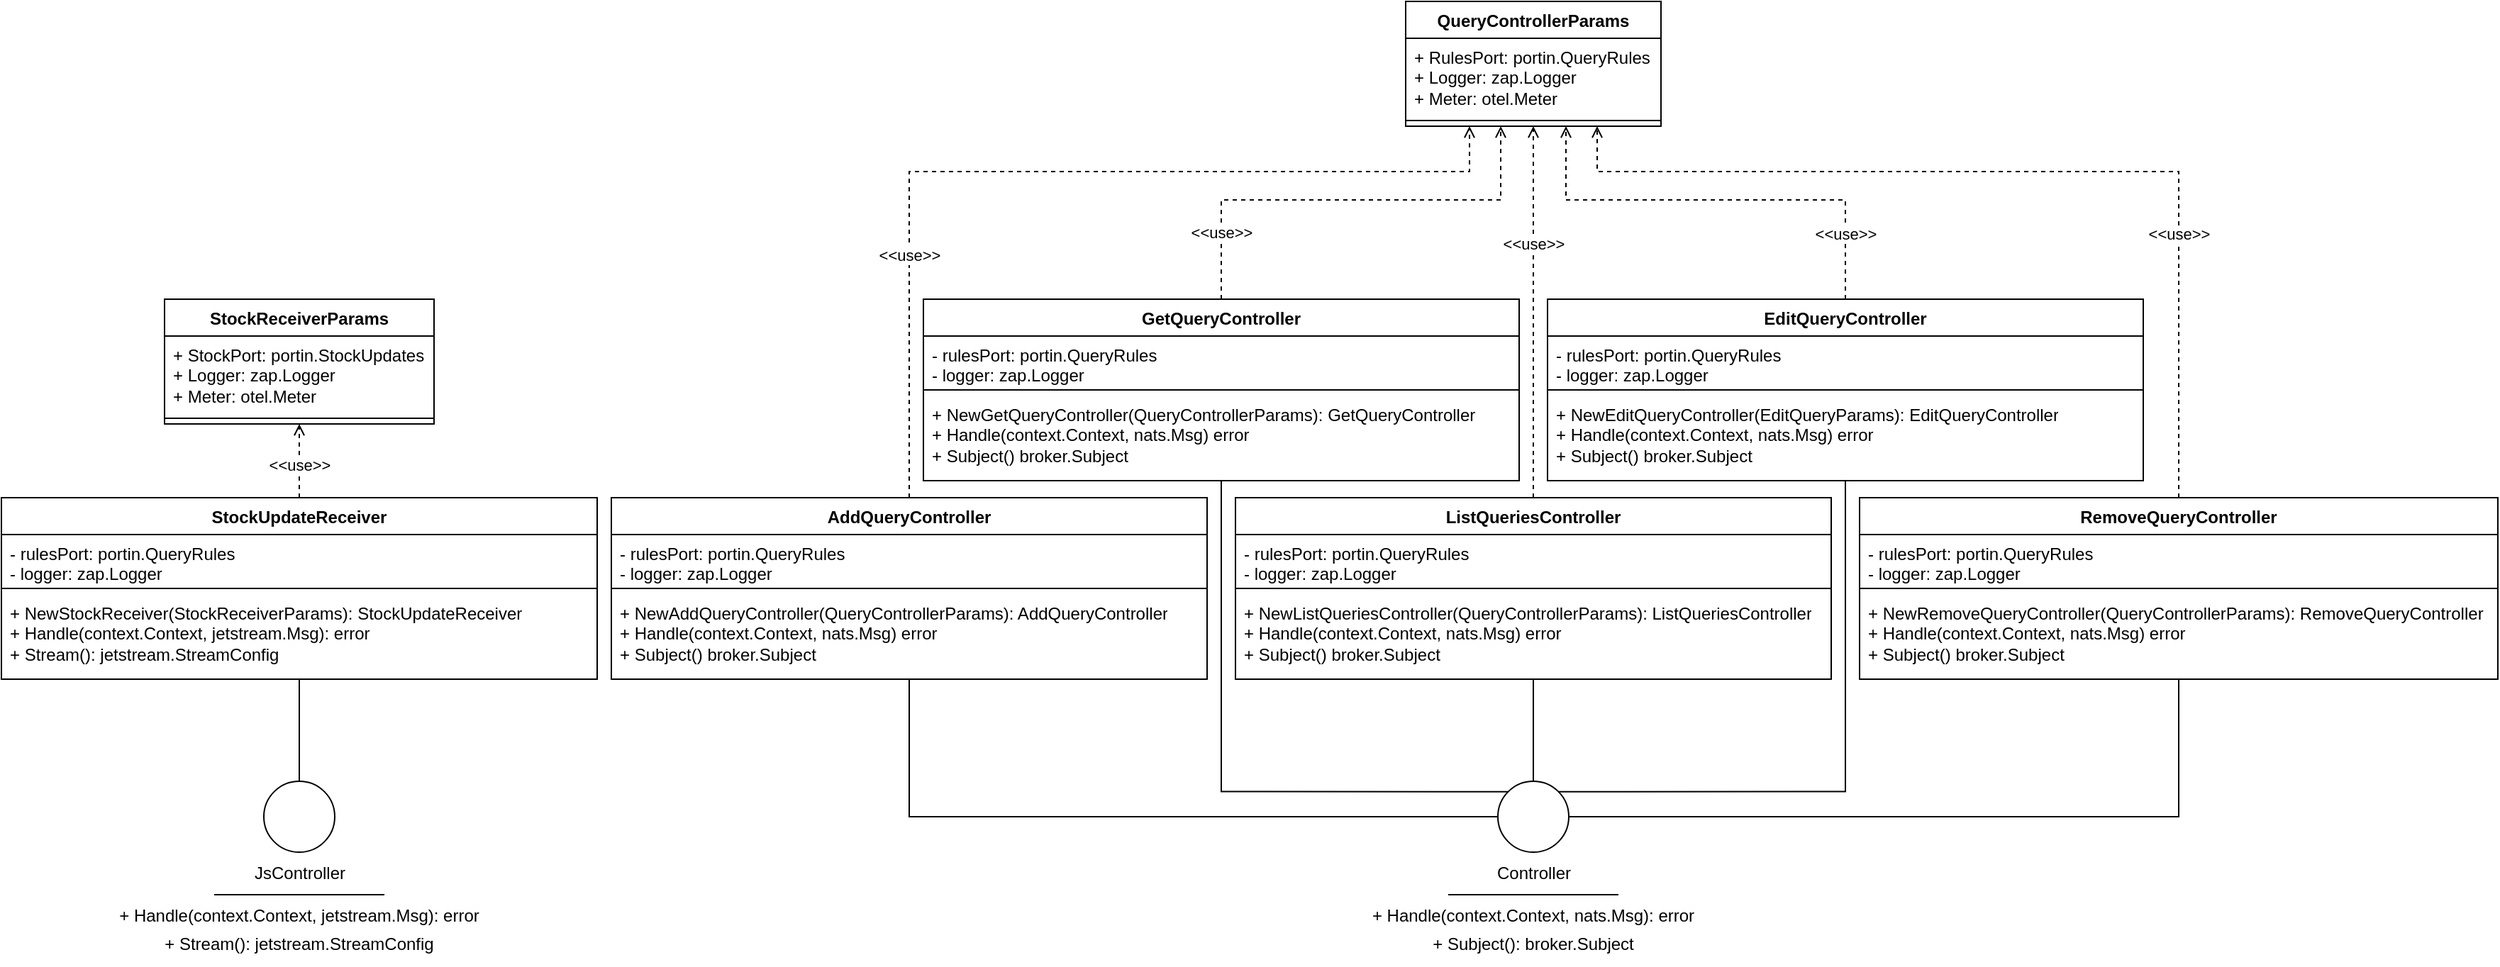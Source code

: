 <mxfile version="26.2.5" pages="4">
  <diagram id="C5RBs43oDa-KdzZeNtuy" name="adapterin">
    <mxGraphModel dx="1188" dy="773" grid="1" gridSize="10" guides="1" tooltips="1" connect="1" arrows="1" fold="1" page="1" pageScale="1" pageWidth="10000" pageHeight="10000" math="0" shadow="0">
      <root>
        <mxCell id="WIyWlLk6GJQsqaUBKTNV-0" />
        <mxCell id="WIyWlLk6GJQsqaUBKTNV-1" parent="WIyWlLk6GJQsqaUBKTNV-0" />
        <mxCell id="mU3TN64YGiKV_kufH0vp-14" value="" style="ellipse;whiteSpace=wrap;html=1;aspect=fixed;" parent="WIyWlLk6GJQsqaUBKTNV-1" vertex="1">
          <mxGeometry x="1055" y="550" width="50" height="50" as="geometry" />
        </mxCell>
        <mxCell id="mU3TN64YGiKV_kufH0vp-15" value="Controller" style="text;html=1;align=center;verticalAlign=middle;whiteSpace=wrap;rounded=0;" parent="WIyWlLk6GJQsqaUBKTNV-1" vertex="1">
          <mxGeometry x="1027.5" y="600" width="105" height="30" as="geometry" />
        </mxCell>
        <mxCell id="mU3TN64YGiKV_kufH0vp-16" value="" style="endArrow=none;html=1;rounded=0;" parent="WIyWlLk6GJQsqaUBKTNV-1" edge="1">
          <mxGeometry width="50" height="50" relative="1" as="geometry">
            <mxPoint x="1020" y="630" as="sourcePoint" />
            <mxPoint x="1140" y="630" as="targetPoint" />
          </mxGeometry>
        </mxCell>
        <mxCell id="mU3TN64YGiKV_kufH0vp-17" value="&lt;div&gt;+ Handle(context.Context, nats.Msg): error&lt;/div&gt;" style="text;html=1;align=center;verticalAlign=middle;whiteSpace=wrap;rounded=0;" parent="WIyWlLk6GJQsqaUBKTNV-1" vertex="1">
          <mxGeometry x="940" y="630" width="280" height="30" as="geometry" />
        </mxCell>
        <mxCell id="mU3TN64YGiKV_kufH0vp-18" value="&lt;div&gt;+ Subject(): broker.Subject&lt;/div&gt;" style="text;html=1;align=center;verticalAlign=middle;whiteSpace=wrap;rounded=0;" parent="WIyWlLk6GJQsqaUBKTNV-1" vertex="1">
          <mxGeometry x="940" y="650" width="280" height="30" as="geometry" />
        </mxCell>
        <mxCell id="mU3TN64YGiKV_kufH0vp-78" style="edgeStyle=orthogonalEdgeStyle;shape=connector;rounded=0;orthogonalLoop=1;jettySize=auto;html=1;exitX=0.5;exitY=0;exitDx=0;exitDy=0;dashed=1;strokeColor=default;align=center;verticalAlign=middle;fontFamily=Helvetica;fontSize=11;fontColor=default;labelBackgroundColor=default;endArrow=open;endFill=0;" parent="WIyWlLk6GJQsqaUBKTNV-1" source="mU3TN64YGiKV_kufH0vp-19" target="mU3TN64YGiKV_kufH0vp-23" edge="1">
          <mxGeometry relative="1" as="geometry">
            <Array as="points">
              <mxPoint x="1300" y="140" />
              <mxPoint x="1103" y="140" />
            </Array>
          </mxGeometry>
        </mxCell>
        <mxCell id="mU3TN64YGiKV_kufH0vp-79" value="&amp;lt;&amp;lt;use&amp;gt;&amp;gt;" style="edgeLabel;html=1;align=center;verticalAlign=middle;resizable=0;points=[];fontFamily=Helvetica;fontSize=11;fontColor=default;labelBackgroundColor=default;" parent="mU3TN64YGiKV_kufH0vp-78" connectable="0" vertex="1">
          <mxGeometry x="-0.918" y="-2" relative="1" as="geometry">
            <mxPoint x="-2" y="-33" as="offset" />
          </mxGeometry>
        </mxCell>
        <mxCell id="mU3TN64YGiKV_kufH0vp-85" style="edgeStyle=orthogonalEdgeStyle;shape=connector;rounded=0;orthogonalLoop=1;jettySize=auto;html=1;entryX=1;entryY=0;entryDx=0;entryDy=0;strokeColor=default;align=center;verticalAlign=middle;fontFamily=Helvetica;fontSize=11;fontColor=default;labelBackgroundColor=default;endArrow=none;endFill=0;endSize=8;startFill=0;" parent="WIyWlLk6GJQsqaUBKTNV-1" source="mU3TN64YGiKV_kufH0vp-19" target="mU3TN64YGiKV_kufH0vp-14" edge="1">
          <mxGeometry relative="1" as="geometry">
            <Array as="points">
              <mxPoint x="1300" y="557" />
            </Array>
          </mxGeometry>
        </mxCell>
        <mxCell id="mU3TN64YGiKV_kufH0vp-19" value="EditQueryController" style="swimlane;fontStyle=1;align=center;verticalAlign=top;childLayout=stackLayout;horizontal=1;startSize=26;horizontalStack=0;resizeParent=1;resizeParentMax=0;resizeLast=0;collapsible=1;marginBottom=0;whiteSpace=wrap;html=1;" parent="WIyWlLk6GJQsqaUBKTNV-1" vertex="1">
          <mxGeometry x="1090" y="210" width="420" height="128" as="geometry" />
        </mxCell>
        <mxCell id="mU3TN64YGiKV_kufH0vp-20" value="&lt;div&gt;- rulesPort: portin.QueryRules&lt;/div&gt;&lt;div&gt;- logger: zap.Logger&lt;/div&gt;" style="text;strokeColor=none;fillColor=none;align=left;verticalAlign=top;spacingLeft=4;spacingRight=4;overflow=hidden;rotatable=0;points=[[0,0.5],[1,0.5]];portConstraint=eastwest;whiteSpace=wrap;html=1;" parent="mU3TN64YGiKV_kufH0vp-19" vertex="1">
          <mxGeometry y="26" width="420" height="34" as="geometry" />
        </mxCell>
        <mxCell id="mU3TN64YGiKV_kufH0vp-21" value="" style="line;strokeWidth=1;fillColor=none;align=left;verticalAlign=middle;spacingTop=-1;spacingLeft=3;spacingRight=3;rotatable=0;labelPosition=right;points=[];portConstraint=eastwest;strokeColor=inherit;" parent="mU3TN64YGiKV_kufH0vp-19" vertex="1">
          <mxGeometry y="60" width="420" height="8" as="geometry" />
        </mxCell>
        <mxCell id="mU3TN64YGiKV_kufH0vp-22" value="+  NewEditQueryController(EditQueryParams): EditQueryController&lt;br&gt;+ Handle(context.Context, nats.Msg) error&lt;br&gt;+ Subject() broker.Subject&lt;div&gt;&lt;br&gt;&lt;/div&gt;" style="text;strokeColor=none;fillColor=none;align=left;verticalAlign=top;spacingLeft=4;spacingRight=4;overflow=hidden;rotatable=0;points=[[0,0.5],[1,0.5]];portConstraint=eastwest;whiteSpace=wrap;html=1;" parent="mU3TN64YGiKV_kufH0vp-19" vertex="1">
          <mxGeometry y="68" width="420" height="60" as="geometry" />
        </mxCell>
        <mxCell id="mU3TN64YGiKV_kufH0vp-23" value="QueryControllerParams" style="swimlane;fontStyle=1;align=center;verticalAlign=top;childLayout=stackLayout;horizontal=1;startSize=26;horizontalStack=0;resizeParent=1;resizeParentMax=0;resizeLast=0;collapsible=1;marginBottom=0;whiteSpace=wrap;html=1;" parent="WIyWlLk6GJQsqaUBKTNV-1" vertex="1">
          <mxGeometry x="990" width="180" height="88" as="geometry" />
        </mxCell>
        <mxCell id="mU3TN64YGiKV_kufH0vp-24" value="&lt;div&gt;+ RulesPort: portin.QueryRules&lt;/div&gt;&lt;div&gt;+ Logger: zap.Logger&lt;/div&gt;&lt;div&gt;+ Meter: otel.Meter&lt;/div&gt;" style="text;strokeColor=none;fillColor=none;align=left;verticalAlign=top;spacingLeft=4;spacingRight=4;overflow=hidden;rotatable=0;points=[[0,0.5],[1,0.5]];portConstraint=eastwest;whiteSpace=wrap;html=1;" parent="mU3TN64YGiKV_kufH0vp-23" vertex="1">
          <mxGeometry y="26" width="180" height="54" as="geometry" />
        </mxCell>
        <mxCell id="mU3TN64YGiKV_kufH0vp-25" value="" style="line;strokeWidth=1;fillColor=none;align=left;verticalAlign=middle;spacingTop=-1;spacingLeft=3;spacingRight=3;rotatable=0;labelPosition=right;points=[];portConstraint=eastwest;strokeColor=inherit;" parent="mU3TN64YGiKV_kufH0vp-23" vertex="1">
          <mxGeometry y="80" width="180" height="8" as="geometry" />
        </mxCell>
        <mxCell id="mU3TN64YGiKV_kufH0vp-81" style="edgeStyle=orthogonalEdgeStyle;shape=connector;rounded=0;orthogonalLoop=1;jettySize=auto;html=1;exitX=0.5;exitY=0;exitDx=0;exitDy=0;entryX=0.25;entryY=1;entryDx=0;entryDy=0;dashed=1;strokeColor=default;align=center;verticalAlign=middle;fontFamily=Helvetica;fontSize=11;fontColor=default;labelBackgroundColor=default;endArrow=open;endFill=0;" parent="WIyWlLk6GJQsqaUBKTNV-1" source="mU3TN64YGiKV_kufH0vp-32" target="mU3TN64YGiKV_kufH0vp-23" edge="1">
          <mxGeometry relative="1" as="geometry">
            <Array as="points">
              <mxPoint x="640" y="120" />
              <mxPoint x="1035" y="120" />
            </Array>
          </mxGeometry>
        </mxCell>
        <mxCell id="mU3TN64YGiKV_kufH0vp-84" value="&amp;lt;&amp;lt;use&amp;gt;&amp;gt;" style="edgeLabel;html=1;align=center;verticalAlign=middle;resizable=0;points=[];fontFamily=Helvetica;fontSize=11;fontColor=default;labelBackgroundColor=default;" parent="mU3TN64YGiKV_kufH0vp-81" connectable="0" vertex="1">
          <mxGeometry x="-0.599" y="-1" relative="1" as="geometry">
            <mxPoint x="-1" y="-40" as="offset" />
          </mxGeometry>
        </mxCell>
        <mxCell id="mU3TN64YGiKV_kufH0vp-88" style="edgeStyle=orthogonalEdgeStyle;shape=connector;rounded=0;orthogonalLoop=1;jettySize=auto;html=1;entryX=0;entryY=0.5;entryDx=0;entryDy=0;strokeColor=default;align=center;verticalAlign=middle;fontFamily=Helvetica;fontSize=11;fontColor=default;labelBackgroundColor=default;endArrow=none;endFill=0;endSize=8;startFill=0;" parent="WIyWlLk6GJQsqaUBKTNV-1" source="mU3TN64YGiKV_kufH0vp-32" target="mU3TN64YGiKV_kufH0vp-14" edge="1">
          <mxGeometry relative="1" as="geometry">
            <Array as="points">
              <mxPoint x="640" y="575" />
            </Array>
          </mxGeometry>
        </mxCell>
        <mxCell id="mU3TN64YGiKV_kufH0vp-32" value="AddQueryController" style="swimlane;fontStyle=1;align=center;verticalAlign=top;childLayout=stackLayout;horizontal=1;startSize=26;horizontalStack=0;resizeParent=1;resizeParentMax=0;resizeLast=0;collapsible=1;marginBottom=0;whiteSpace=wrap;html=1;" parent="WIyWlLk6GJQsqaUBKTNV-1" vertex="1">
          <mxGeometry x="430" y="350" width="420" height="128" as="geometry">
            <mxRectangle x="300" y="440" width="150" height="30" as="alternateBounds" />
          </mxGeometry>
        </mxCell>
        <mxCell id="mU3TN64YGiKV_kufH0vp-33" value="&lt;div&gt;- rulesPort: portin.QueryRules&lt;/div&gt;&lt;div&gt;- logger: zap.Logger&lt;/div&gt;" style="text;strokeColor=none;fillColor=none;align=left;verticalAlign=top;spacingLeft=4;spacingRight=4;overflow=hidden;rotatable=0;points=[[0,0.5],[1,0.5]];portConstraint=eastwest;whiteSpace=wrap;html=1;" parent="mU3TN64YGiKV_kufH0vp-32" vertex="1">
          <mxGeometry y="26" width="420" height="34" as="geometry" />
        </mxCell>
        <mxCell id="mU3TN64YGiKV_kufH0vp-34" value="" style="line;strokeWidth=1;fillColor=none;align=left;verticalAlign=middle;spacingTop=-1;spacingLeft=3;spacingRight=3;rotatable=0;labelPosition=right;points=[];portConstraint=eastwest;strokeColor=inherit;" parent="mU3TN64YGiKV_kufH0vp-32" vertex="1">
          <mxGeometry y="60" width="420" height="8" as="geometry" />
        </mxCell>
        <mxCell id="mU3TN64YGiKV_kufH0vp-35" value="+  NewAddQueryController(QueryControllerParams): AddQueryController&lt;br&gt;+ Handle(context.Context, nats.Msg) error&lt;br&gt;+ Subject() broker.Subject&lt;div&gt;&lt;br&gt;&lt;/div&gt;" style="text;strokeColor=none;fillColor=none;align=left;verticalAlign=top;spacingLeft=4;spacingRight=4;overflow=hidden;rotatable=0;points=[[0,0.5],[1,0.5]];portConstraint=eastwest;whiteSpace=wrap;html=1;" parent="mU3TN64YGiKV_kufH0vp-32" vertex="1">
          <mxGeometry y="68" width="420" height="60" as="geometry" />
        </mxCell>
        <mxCell id="mU3TN64YGiKV_kufH0vp-82" style="edgeStyle=orthogonalEdgeStyle;shape=connector;rounded=0;orthogonalLoop=1;jettySize=auto;html=1;exitX=0.5;exitY=0;exitDx=0;exitDy=0;dashed=1;strokeColor=default;align=center;verticalAlign=middle;fontFamily=Helvetica;fontSize=11;fontColor=default;labelBackgroundColor=default;endArrow=open;endFill=0;" parent="WIyWlLk6GJQsqaUBKTNV-1" source="mU3TN64YGiKV_kufH0vp-44" target="mU3TN64YGiKV_kufH0vp-23" edge="1">
          <mxGeometry relative="1" as="geometry">
            <Array as="points">
              <mxPoint x="860" y="140" />
              <mxPoint x="1057" y="140" />
            </Array>
          </mxGeometry>
        </mxCell>
        <mxCell id="mU3TN64YGiKV_kufH0vp-83" value="&amp;lt;&amp;lt;use&amp;gt;&amp;gt;" style="edgeLabel;html=1;align=center;verticalAlign=middle;resizable=0;points=[];fontFamily=Helvetica;fontSize=11;fontColor=default;labelBackgroundColor=default;" parent="mU3TN64YGiKV_kufH0vp-82" connectable="0" vertex="1">
          <mxGeometry x="-0.94" relative="1" as="geometry">
            <mxPoint y="-38" as="offset" />
          </mxGeometry>
        </mxCell>
        <mxCell id="mU3TN64YGiKV_kufH0vp-87" style="edgeStyle=orthogonalEdgeStyle;shape=connector;rounded=0;orthogonalLoop=1;jettySize=auto;html=1;entryX=0;entryY=0;entryDx=0;entryDy=0;strokeColor=default;align=center;verticalAlign=middle;fontFamily=Helvetica;fontSize=11;fontColor=default;labelBackgroundColor=default;endArrow=none;endFill=0;endSize=8;startFill=0;" parent="WIyWlLk6GJQsqaUBKTNV-1" source="mU3TN64YGiKV_kufH0vp-44" target="mU3TN64YGiKV_kufH0vp-14" edge="1">
          <mxGeometry relative="1" as="geometry">
            <Array as="points">
              <mxPoint x="860" y="557" />
            </Array>
          </mxGeometry>
        </mxCell>
        <mxCell id="mU3TN64YGiKV_kufH0vp-44" value="GetQueryController" style="swimlane;fontStyle=1;align=center;verticalAlign=top;childLayout=stackLayout;horizontal=1;startSize=26;horizontalStack=0;resizeParent=1;resizeParentMax=0;resizeLast=0;collapsible=1;marginBottom=0;whiteSpace=wrap;html=1;" parent="WIyWlLk6GJQsqaUBKTNV-1" vertex="1">
          <mxGeometry x="650" y="210" width="420" height="128" as="geometry" />
        </mxCell>
        <mxCell id="mU3TN64YGiKV_kufH0vp-45" value="&lt;div&gt;- rulesPort: portin.QueryRules&lt;/div&gt;&lt;div&gt;- logger: zap.Logger&lt;/div&gt;" style="text;strokeColor=none;fillColor=none;align=left;verticalAlign=top;spacingLeft=4;spacingRight=4;overflow=hidden;rotatable=0;points=[[0,0.5],[1,0.5]];portConstraint=eastwest;whiteSpace=wrap;html=1;" parent="mU3TN64YGiKV_kufH0vp-44" vertex="1">
          <mxGeometry y="26" width="420" height="34" as="geometry" />
        </mxCell>
        <mxCell id="mU3TN64YGiKV_kufH0vp-46" value="" style="line;strokeWidth=1;fillColor=none;align=left;verticalAlign=middle;spacingTop=-1;spacingLeft=3;spacingRight=3;rotatable=0;labelPosition=right;points=[];portConstraint=eastwest;strokeColor=inherit;" parent="mU3TN64YGiKV_kufH0vp-44" vertex="1">
          <mxGeometry y="60" width="420" height="8" as="geometry" />
        </mxCell>
        <mxCell id="mU3TN64YGiKV_kufH0vp-47" value="+  NewGetQueryController(QueryControllerParams): GetQueryController&lt;br&gt;+ Handle(context.Context, nats.Msg) error&lt;br&gt;+ Subject() broker.Subject&lt;div&gt;&lt;br&gt;&lt;/div&gt;" style="text;strokeColor=none;fillColor=none;align=left;verticalAlign=top;spacingLeft=4;spacingRight=4;overflow=hidden;rotatable=0;points=[[0,0.5],[1,0.5]];portConstraint=eastwest;whiteSpace=wrap;html=1;" parent="mU3TN64YGiKV_kufH0vp-44" vertex="1">
          <mxGeometry y="68" width="420" height="60" as="geometry" />
        </mxCell>
        <mxCell id="mU3TN64YGiKV_kufH0vp-86" style="edgeStyle=orthogonalEdgeStyle;shape=connector;rounded=0;orthogonalLoop=1;jettySize=auto;html=1;entryX=0.5;entryY=0;entryDx=0;entryDy=0;strokeColor=default;align=center;verticalAlign=middle;fontFamily=Helvetica;fontSize=11;fontColor=default;labelBackgroundColor=default;endArrow=none;endFill=0;endSize=8;startFill=0;" parent="WIyWlLk6GJQsqaUBKTNV-1" source="mU3TN64YGiKV_kufH0vp-50" target="mU3TN64YGiKV_kufH0vp-14" edge="1">
          <mxGeometry relative="1" as="geometry" />
        </mxCell>
        <mxCell id="mU3TN64YGiKV_kufH0vp-50" value="ListQueriesController" style="swimlane;fontStyle=1;align=center;verticalAlign=top;childLayout=stackLayout;horizontal=1;startSize=26;horizontalStack=0;resizeParent=1;resizeParentMax=0;resizeLast=0;collapsible=1;marginBottom=0;whiteSpace=wrap;html=1;" parent="WIyWlLk6GJQsqaUBKTNV-1" vertex="1">
          <mxGeometry x="870" y="350" width="420" height="128" as="geometry" />
        </mxCell>
        <mxCell id="mU3TN64YGiKV_kufH0vp-51" value="&lt;div&gt;- rulesPort: portin.QueryRules&lt;/div&gt;&lt;div&gt;- logger: zap.Logger&lt;/div&gt;" style="text;strokeColor=none;fillColor=none;align=left;verticalAlign=top;spacingLeft=4;spacingRight=4;overflow=hidden;rotatable=0;points=[[0,0.5],[1,0.5]];portConstraint=eastwest;whiteSpace=wrap;html=1;" parent="mU3TN64YGiKV_kufH0vp-50" vertex="1">
          <mxGeometry y="26" width="420" height="34" as="geometry" />
        </mxCell>
        <mxCell id="mU3TN64YGiKV_kufH0vp-52" value="" style="line;strokeWidth=1;fillColor=none;align=left;verticalAlign=middle;spacingTop=-1;spacingLeft=3;spacingRight=3;rotatable=0;labelPosition=right;points=[];portConstraint=eastwest;strokeColor=inherit;" parent="mU3TN64YGiKV_kufH0vp-50" vertex="1">
          <mxGeometry y="60" width="420" height="8" as="geometry" />
        </mxCell>
        <mxCell id="mU3TN64YGiKV_kufH0vp-53" value="+  NewListQueriesController(QueryControllerParams):&amp;nbsp;ListQueriesController&lt;br&gt;+ Handle(context.Context, nats.Msg) error&lt;br&gt;+ Subject() broker.Subject&lt;div&gt;&lt;br&gt;&lt;/div&gt;" style="text;strokeColor=none;fillColor=none;align=left;verticalAlign=top;spacingLeft=4;spacingRight=4;overflow=hidden;rotatable=0;points=[[0,0.5],[1,0.5]];portConstraint=eastwest;whiteSpace=wrap;html=1;" parent="mU3TN64YGiKV_kufH0vp-50" vertex="1">
          <mxGeometry y="68" width="420" height="60" as="geometry" />
        </mxCell>
        <mxCell id="mU3TN64YGiKV_kufH0vp-54" style="edgeStyle=orthogonalEdgeStyle;shape=connector;rounded=0;orthogonalLoop=1;jettySize=auto;html=1;entryX=0.5;entryY=1;entryDx=0;entryDy=0;dashed=1;strokeColor=default;align=center;verticalAlign=middle;fontFamily=Helvetica;fontSize=11;fontColor=default;labelBackgroundColor=default;endArrow=open;endFill=0;" parent="WIyWlLk6GJQsqaUBKTNV-1" source="mU3TN64YGiKV_kufH0vp-50" target="mU3TN64YGiKV_kufH0vp-23" edge="1">
          <mxGeometry relative="1" as="geometry">
            <Array as="points" />
          </mxGeometry>
        </mxCell>
        <mxCell id="mU3TN64YGiKV_kufH0vp-55" value="&amp;lt;&amp;lt;use&amp;gt;&amp;gt;" style="edgeLabel;html=1;align=center;verticalAlign=middle;resizable=0;points=[];fontFamily=Helvetica;fontSize=11;fontColor=default;labelBackgroundColor=default;" parent="mU3TN64YGiKV_kufH0vp-54" connectable="0" vertex="1">
          <mxGeometry x="-0.755" y="1" relative="1" as="geometry">
            <mxPoint x="1" y="-147" as="offset" />
          </mxGeometry>
        </mxCell>
        <mxCell id="mU3TN64YGiKV_kufH0vp-72" style="edgeStyle=orthogonalEdgeStyle;shape=connector;rounded=0;orthogonalLoop=1;jettySize=auto;html=1;entryX=1;entryY=0.5;entryDx=0;entryDy=0;strokeColor=default;align=center;verticalAlign=middle;fontFamily=Helvetica;fontSize=11;fontColor=default;labelBackgroundColor=default;endArrow=none;endFill=0;endSize=8;startFill=0;" parent="WIyWlLk6GJQsqaUBKTNV-1" source="mU3TN64YGiKV_kufH0vp-57" target="mU3TN64YGiKV_kufH0vp-14" edge="1">
          <mxGeometry relative="1" as="geometry">
            <Array as="points">
              <mxPoint x="1535" y="575" />
            </Array>
          </mxGeometry>
        </mxCell>
        <mxCell id="mU3TN64YGiKV_kufH0vp-57" value="RemoveQueryController" style="swimlane;fontStyle=1;align=center;verticalAlign=top;childLayout=stackLayout;horizontal=1;startSize=26;horizontalStack=0;resizeParent=1;resizeParentMax=0;resizeLast=0;collapsible=1;marginBottom=0;whiteSpace=wrap;html=1;" parent="WIyWlLk6GJQsqaUBKTNV-1" vertex="1">
          <mxGeometry x="1310" y="350" width="450" height="128" as="geometry" />
        </mxCell>
        <mxCell id="mU3TN64YGiKV_kufH0vp-58" value="&lt;div&gt;- rulesPort: portin.QueryRules&lt;/div&gt;&lt;div&gt;- logger: zap.Logger&lt;/div&gt;" style="text;strokeColor=none;fillColor=none;align=left;verticalAlign=top;spacingLeft=4;spacingRight=4;overflow=hidden;rotatable=0;points=[[0,0.5],[1,0.5]];portConstraint=eastwest;whiteSpace=wrap;html=1;" parent="mU3TN64YGiKV_kufH0vp-57" vertex="1">
          <mxGeometry y="26" width="450" height="34" as="geometry" />
        </mxCell>
        <mxCell id="mU3TN64YGiKV_kufH0vp-59" value="" style="line;strokeWidth=1;fillColor=none;align=left;verticalAlign=middle;spacingTop=-1;spacingLeft=3;spacingRight=3;rotatable=0;labelPosition=right;points=[];portConstraint=eastwest;strokeColor=inherit;" parent="mU3TN64YGiKV_kufH0vp-57" vertex="1">
          <mxGeometry y="60" width="450" height="8" as="geometry" />
        </mxCell>
        <mxCell id="mU3TN64YGiKV_kufH0vp-60" value="+  NewRemoveQueryController(QueryControllerParams): RemoveQueryController&lt;br&gt;+ Handle(context.Context, nats.Msg) error&lt;br&gt;+ Subject() broker.Subject&lt;div&gt;&lt;br&gt;&lt;/div&gt;" style="text;strokeColor=none;fillColor=none;align=left;verticalAlign=top;spacingLeft=4;spacingRight=4;overflow=hidden;rotatable=0;points=[[0,0.5],[1,0.5]];portConstraint=eastwest;whiteSpace=wrap;html=1;" parent="mU3TN64YGiKV_kufH0vp-57" vertex="1">
          <mxGeometry y="68" width="450" height="60" as="geometry" />
        </mxCell>
        <mxCell id="mU3TN64YGiKV_kufH0vp-61" style="edgeStyle=orthogonalEdgeStyle;shape=connector;rounded=0;orthogonalLoop=1;jettySize=auto;html=1;entryX=0.75;entryY=1;entryDx=0;entryDy=0;dashed=1;strokeColor=default;align=center;verticalAlign=middle;fontFamily=Helvetica;fontSize=11;fontColor=default;labelBackgroundColor=default;endArrow=open;endFill=0;exitX=0.5;exitY=0;exitDx=0;exitDy=0;" parent="WIyWlLk6GJQsqaUBKTNV-1" source="mU3TN64YGiKV_kufH0vp-57" target="mU3TN64YGiKV_kufH0vp-23" edge="1">
          <mxGeometry relative="1" as="geometry">
            <Array as="points">
              <mxPoint x="1535" y="120" />
              <mxPoint x="1125" y="120" />
            </Array>
          </mxGeometry>
        </mxCell>
        <mxCell id="mU3TN64YGiKV_kufH0vp-63" value="&amp;lt;&amp;lt;use&amp;gt;&amp;gt;" style="edgeLabel;html=1;align=center;verticalAlign=middle;resizable=0;points=[];fontFamily=Helvetica;fontSize=11;fontColor=default;labelBackgroundColor=default;" parent="mU3TN64YGiKV_kufH0vp-61" connectable="0" vertex="1">
          <mxGeometry x="-0.91" relative="1" as="geometry">
            <mxPoint y="-156" as="offset" />
          </mxGeometry>
        </mxCell>
        <mxCell id="mU3TN64YGiKV_kufH0vp-91" value="JsController" style="text;html=1;align=center;verticalAlign=middle;whiteSpace=wrap;rounded=0;" parent="WIyWlLk6GJQsqaUBKTNV-1" vertex="1">
          <mxGeometry x="157.5" y="600" width="105" height="30" as="geometry" />
        </mxCell>
        <mxCell id="mU3TN64YGiKV_kufH0vp-92" value="" style="endArrow=none;html=1;rounded=0;" parent="WIyWlLk6GJQsqaUBKTNV-1" edge="1">
          <mxGeometry width="50" height="50" relative="1" as="geometry">
            <mxPoint x="150" y="630" as="sourcePoint" />
            <mxPoint x="270" y="630" as="targetPoint" />
          </mxGeometry>
        </mxCell>
        <mxCell id="mU3TN64YGiKV_kufH0vp-93" value="&lt;div&gt;+ Handle(context.Context, jetstream.Msg): error&lt;/div&gt;" style="text;html=1;align=center;verticalAlign=middle;whiteSpace=wrap;rounded=0;" parent="WIyWlLk6GJQsqaUBKTNV-1" vertex="1">
          <mxGeometry x="70" y="630" width="280" height="30" as="geometry" />
        </mxCell>
        <mxCell id="mU3TN64YGiKV_kufH0vp-94" value="&lt;div&gt;+ Stream(): jetstream.StreamConfig&lt;/div&gt;" style="text;html=1;align=center;verticalAlign=middle;whiteSpace=wrap;rounded=0;" parent="WIyWlLk6GJQsqaUBKTNV-1" vertex="1">
          <mxGeometry x="70" y="650" width="280" height="30" as="geometry" />
        </mxCell>
        <mxCell id="mU3TN64YGiKV_kufH0vp-99" style="edgeStyle=orthogonalEdgeStyle;shape=connector;rounded=0;orthogonalLoop=1;jettySize=auto;html=1;strokeColor=default;align=center;verticalAlign=middle;fontFamily=Helvetica;fontSize=11;fontColor=default;labelBackgroundColor=default;endArrow=none;endFill=0;endSize=8;startFill=0;" parent="WIyWlLk6GJQsqaUBKTNV-1" source="mU3TN64YGiKV_kufH0vp-105" target="mU3TN64YGiKV_kufH0vp-109" edge="1">
          <mxGeometry relative="1" as="geometry">
            <mxPoint x="235" y="470" as="sourcePoint" />
            <mxPoint x="235" y="550" as="targetPoint" />
          </mxGeometry>
        </mxCell>
        <mxCell id="mU3TN64YGiKV_kufH0vp-103" style="edgeStyle=orthogonalEdgeStyle;shape=connector;rounded=0;orthogonalLoop=1;jettySize=auto;html=1;dashed=1;strokeColor=default;align=center;verticalAlign=middle;fontFamily=Helvetica;fontSize=11;fontColor=default;labelBackgroundColor=default;endArrow=open;endFill=0;" parent="WIyWlLk6GJQsqaUBKTNV-1" source="mU3TN64YGiKV_kufH0vp-105" target="mU3TN64YGiKV_kufH0vp-110" edge="1">
          <mxGeometry relative="1" as="geometry">
            <mxPoint x="235" y="350" as="sourcePoint" />
            <mxPoint x="235" y="244" as="targetPoint" />
          </mxGeometry>
        </mxCell>
        <mxCell id="mU3TN64YGiKV_kufH0vp-104" value="&amp;lt;&amp;lt;use&amp;gt;&amp;gt;" style="edgeLabel;html=1;align=center;verticalAlign=middle;resizable=0;points=[];fontFamily=Helvetica;fontSize=11;fontColor=default;labelBackgroundColor=default;" parent="mU3TN64YGiKV_kufH0vp-103" connectable="0" vertex="1">
          <mxGeometry x="-0.098" y="-2" relative="1" as="geometry">
            <mxPoint x="-2" as="offset" />
          </mxGeometry>
        </mxCell>
        <mxCell id="mU3TN64YGiKV_kufH0vp-105" value="StockUpdateReceiver" style="swimlane;fontStyle=1;align=center;verticalAlign=top;childLayout=stackLayout;horizontal=1;startSize=26;horizontalStack=0;resizeParent=1;resizeParentMax=0;resizeLast=0;collapsible=1;marginBottom=0;whiteSpace=wrap;html=1;" parent="WIyWlLk6GJQsqaUBKTNV-1" vertex="1">
          <mxGeometry y="350" width="420" height="128" as="geometry">
            <mxRectangle x="300" y="440" width="150" height="30" as="alternateBounds" />
          </mxGeometry>
        </mxCell>
        <mxCell id="mU3TN64YGiKV_kufH0vp-106" value="&lt;div&gt;- rulesPort: portin.QueryRules&lt;/div&gt;&lt;div&gt;- logger: zap.Logger&lt;/div&gt;" style="text;strokeColor=none;fillColor=none;align=left;verticalAlign=top;spacingLeft=4;spacingRight=4;overflow=hidden;rotatable=0;points=[[0,0.5],[1,0.5]];portConstraint=eastwest;whiteSpace=wrap;html=1;" parent="mU3TN64YGiKV_kufH0vp-105" vertex="1">
          <mxGeometry y="26" width="420" height="34" as="geometry" />
        </mxCell>
        <mxCell id="mU3TN64YGiKV_kufH0vp-107" value="" style="line;strokeWidth=1;fillColor=none;align=left;verticalAlign=middle;spacingTop=-1;spacingLeft=3;spacingRight=3;rotatable=0;labelPosition=right;points=[];portConstraint=eastwest;strokeColor=inherit;" parent="mU3TN64YGiKV_kufH0vp-105" vertex="1">
          <mxGeometry y="60" width="420" height="8" as="geometry" />
        </mxCell>
        <mxCell id="mU3TN64YGiKV_kufH0vp-108" value="&lt;div&gt;&lt;div&gt;+ NewStockReceiver(StockReceiverParams): StockUpdateReceiver&lt;/div&gt;&lt;div&gt;+ Handle(context.Context, jetstream.Msg): error&lt;/div&gt;&lt;div&gt;+ Stream(): jetstream.StreamConfig&lt;/div&gt;&lt;/div&gt;" style="text;strokeColor=none;fillColor=none;align=left;verticalAlign=top;spacingLeft=4;spacingRight=4;overflow=hidden;rotatable=0;points=[[0,0.5],[1,0.5]];portConstraint=eastwest;whiteSpace=wrap;html=1;" parent="mU3TN64YGiKV_kufH0vp-105" vertex="1">
          <mxGeometry y="68" width="420" height="60" as="geometry" />
        </mxCell>
        <mxCell id="mU3TN64YGiKV_kufH0vp-109" value="" style="ellipse;whiteSpace=wrap;html=1;aspect=fixed;fontFamily=Helvetica;fontSize=11;fontColor=default;labelBackgroundColor=default;" parent="WIyWlLk6GJQsqaUBKTNV-1" vertex="1">
          <mxGeometry x="185" y="550" width="50" height="50" as="geometry" />
        </mxCell>
        <mxCell id="mU3TN64YGiKV_kufH0vp-110" value="StockReceiverParams" style="swimlane;fontStyle=1;align=center;verticalAlign=top;childLayout=stackLayout;horizontal=1;startSize=26;horizontalStack=0;resizeParent=1;resizeParentMax=0;resizeLast=0;collapsible=1;marginBottom=0;whiteSpace=wrap;html=1;" parent="WIyWlLk6GJQsqaUBKTNV-1" vertex="1">
          <mxGeometry x="115" y="210" width="190" height="88" as="geometry" />
        </mxCell>
        <mxCell id="mU3TN64YGiKV_kufH0vp-111" value="&lt;div&gt;+ StockPort: portin.StockUpdates&lt;/div&gt;&lt;div&gt;+ Logger: zap.Logger&lt;/div&gt;&lt;div&gt;+ Meter: otel.Meter&lt;/div&gt;" style="text;strokeColor=none;fillColor=none;align=left;verticalAlign=top;spacingLeft=4;spacingRight=4;overflow=hidden;rotatable=0;points=[[0,0.5],[1,0.5]];portConstraint=eastwest;whiteSpace=wrap;html=1;" parent="mU3TN64YGiKV_kufH0vp-110" vertex="1">
          <mxGeometry y="26" width="190" height="54" as="geometry" />
        </mxCell>
        <mxCell id="mU3TN64YGiKV_kufH0vp-112" value="" style="line;strokeWidth=1;fillColor=none;align=left;verticalAlign=middle;spacingTop=-1;spacingLeft=3;spacingRight=3;rotatable=0;labelPosition=right;points=[];portConstraint=eastwest;strokeColor=inherit;" parent="mU3TN64YGiKV_kufH0vp-110" vertex="1">
          <mxGeometry y="80" width="190" height="8" as="geometry" />
        </mxCell>
      </root>
    </mxGraphModel>
  </diagram>
  <diagram id="DbbCqlpyY-Hrh_AI_-h0" name="adapterout">
    <mxGraphModel dx="1188" dy="773" grid="1" gridSize="10" guides="1" tooltips="1" connect="1" arrows="1" fold="1" page="1" pageScale="1" pageWidth="10000" pageHeight="10000" math="0" shadow="0">
      <root>
        <mxCell id="0" />
        <mxCell id="1" parent="0" />
        <mxCell id="IfY69GlKI_L2ycyhRUny-1" value="AdapterParams" style="swimlane;fontStyle=1;align=center;verticalAlign=top;childLayout=stackLayout;horizontal=1;startSize=26;horizontalStack=0;resizeParent=1;resizeParentMax=0;resizeLast=0;collapsible=1;marginBottom=0;whiteSpace=wrap;html=1;" parent="1" vertex="1">
          <mxGeometry x="1605" y="220" width="260" height="118" as="geometry" />
        </mxCell>
        <mxCell id="IfY69GlKI_L2ycyhRUny-2" value="&lt;div&gt;+ Logger: zap.Logger&lt;/div&gt;&lt;div&gt;+ InfluxClient: influxdb2.Client&lt;/div&gt;&lt;div&gt;+ RuleRepo: portout.RuleRepository&lt;/div&gt;&lt;div&gt;+ Broker: broker.NatsMessageBroker&lt;/div&gt;&lt;div&gt;+ Config: config.NotificationConfig&lt;/div&gt;" style="text;strokeColor=none;fillColor=none;align=left;verticalAlign=top;spacingLeft=4;spacingRight=4;overflow=hidden;rotatable=0;points=[[0,0.5],[1,0.5]];portConstraint=eastwest;whiteSpace=wrap;html=1;" parent="IfY69GlKI_L2ycyhRUny-1" vertex="1">
          <mxGeometry y="26" width="260" height="84" as="geometry" />
        </mxCell>
        <mxCell id="IfY69GlKI_L2ycyhRUny-3" value="" style="line;strokeWidth=1;fillColor=none;align=left;verticalAlign=middle;spacingTop=-1;spacingLeft=3;spacingRight=3;rotatable=0;labelPosition=right;points=[];portConstraint=eastwest;strokeColor=inherit;" parent="IfY69GlKI_L2ycyhRUny-1" vertex="1">
          <mxGeometry y="110" width="260" height="8" as="geometry" />
        </mxCell>
        <mxCell id="h__KDSj4UMMh0VYXXtpP-1" style="edgeStyle=orthogonalEdgeStyle;shape=connector;rounded=0;orthogonalLoop=1;jettySize=auto;html=1;entryX=0.5;entryY=0;entryDx=0;entryDy=0;strokeColor=default;align=center;verticalAlign=middle;fontFamily=Helvetica;fontSize=11;fontColor=default;labelBackgroundColor=default;endArrow=none;endFill=0;endSize=8;startFill=0;" parent="1" source="IfY69GlKI_L2ycyhRUny-5" target="IfY69GlKI_L2ycyhRUny-11" edge="1">
          <mxGeometry relative="1" as="geometry" />
        </mxCell>
        <mxCell id="h__KDSj4UMMh0VYXXtpP-2" style="edgeStyle=orthogonalEdgeStyle;shape=connector;rounded=0;orthogonalLoop=1;jettySize=auto;html=1;strokeColor=default;align=center;verticalAlign=middle;fontFamily=Helvetica;fontSize=11;fontColor=default;labelBackgroundColor=default;endArrow=none;endFill=0;endSize=8;startFill=0;" parent="1" source="IfY69GlKI_L2ycyhRUny-5" target="IfY69GlKI_L2ycyhRUny-15" edge="1">
          <mxGeometry relative="1" as="geometry">
            <Array as="points">
              <mxPoint x="1720" y="730" />
              <mxPoint x="1540" y="730" />
            </Array>
          </mxGeometry>
        </mxCell>
        <mxCell id="h__KDSj4UMMh0VYXXtpP-3" style="edgeStyle=orthogonalEdgeStyle;shape=connector;rounded=0;orthogonalLoop=1;jettySize=auto;html=1;strokeColor=default;align=center;verticalAlign=middle;fontFamily=Helvetica;fontSize=11;fontColor=default;labelBackgroundColor=default;endArrow=none;endFill=0;endSize=8;startFill=0;" parent="1" source="IfY69GlKI_L2ycyhRUny-5" target="IfY69GlKI_L2ycyhRUny-20" edge="1">
          <mxGeometry relative="1" as="geometry">
            <Array as="points">
              <mxPoint x="1750" y="730" />
              <mxPoint x="1928" y="730" />
            </Array>
          </mxGeometry>
        </mxCell>
        <mxCell id="AMX5jaDxqFyFE-5QnVyc-1" style="edgeStyle=orthogonalEdgeStyle;shape=connector;rounded=0;orthogonalLoop=1;jettySize=auto;html=1;dashed=1;strokeColor=default;align=center;verticalAlign=middle;fontFamily=Helvetica;fontSize=11;fontColor=default;labelBackgroundColor=default;endArrow=open;endFill=0;" parent="1" source="IfY69GlKI_L2ycyhRUny-5" target="IfY69GlKI_L2ycyhRUny-1" edge="1">
          <mxGeometry relative="1" as="geometry" />
        </mxCell>
        <mxCell id="AMX5jaDxqFyFE-5QnVyc-2" value="&amp;lt;&amp;lt;use&amp;gt;&amp;gt;" style="edgeLabel;html=1;align=center;verticalAlign=middle;resizable=0;points=[];fontFamily=Helvetica;fontSize=11;fontColor=default;labelBackgroundColor=default;" parent="AMX5jaDxqFyFE-5QnVyc-1" vertex="1" connectable="0">
          <mxGeometry x="-0.161" y="-1" relative="1" as="geometry">
            <mxPoint as="offset" />
          </mxGeometry>
        </mxCell>
        <mxCell id="IfY69GlKI_L2ycyhRUny-5" value="NotificationAdapter" style="swimlane;fontStyle=1;align=center;verticalAlign=top;childLayout=stackLayout;horizontal=1;startSize=26;horizontalStack=0;resizeParent=1;resizeParentMax=0;resizeLast=0;collapsible=1;marginBottom=0;whiteSpace=wrap;html=1;" parent="1" vertex="1">
          <mxGeometry x="1540" y="450" width="390" height="240" as="geometry" />
        </mxCell>
        <mxCell id="IfY69GlKI_L2ycyhRUny-6" value="- ruleRepo: portout.RuleRepository&lt;br&gt;- writeApi: api.WriteAPI&lt;br&gt;- queryApi: api.QueryAPI&lt;br&gt;- influx: influxdb2.Client&lt;br&gt;- brk: *broker.NatsMessageBroker&lt;br&gt;- cfg: *config.NotificationConfig&lt;br&gt;- str: jetstream.Stream&lt;br&gt;&lt;div&gt;- logger: *zap.Logger&lt;/div&gt;" style="text;strokeColor=none;fillColor=none;align=left;verticalAlign=top;spacingLeft=4;spacingRight=4;overflow=hidden;rotatable=0;points=[[0,0.5],[1,0.5]];portConstraint=eastwest;whiteSpace=wrap;html=1;" parent="IfY69GlKI_L2ycyhRUny-5" vertex="1">
          <mxGeometry y="26" width="390" height="124" as="geometry" />
        </mxCell>
        <mxCell id="IfY69GlKI_L2ycyhRUny-7" value="" style="line;strokeWidth=1;fillColor=none;align=left;verticalAlign=middle;spacingTop=-1;spacingLeft=3;spacingRight=3;rotatable=0;labelPosition=right;points=[];portConstraint=eastwest;strokeColor=inherit;" parent="IfY69GlKI_L2ycyhRUny-5" vertex="1">
          <mxGeometry y="150" width="390" height="8" as="geometry" />
        </mxCell>
        <mxCell id="IfY69GlKI_L2ycyhRUny-8" value="&lt;div&gt;+ NewNotificationAdapter(AdapterParams): NotificationAdapter&lt;/div&gt;&lt;div&gt;+ SaveStockUpdate(types.AddStockUpdate): error&lt;/div&gt;&lt;div&gt;+ PublishStockAlert(types.StockAlertEvent): error&lt;/div&gt;&lt;div&gt;+ RevokeStockAlert(types.StockAlertEvent): error&lt;/div&gt;&lt;div&gt;+ GetCurrentQuantityByGoodId(string): types.GetRuleResultResponse&lt;/div&gt;" style="text;strokeColor=none;fillColor=none;align=left;verticalAlign=top;spacingLeft=4;spacingRight=4;overflow=hidden;rotatable=0;points=[[0,0.5],[1,0.5]];portConstraint=eastwest;whiteSpace=wrap;html=1;" parent="IfY69GlKI_L2ycyhRUny-5" vertex="1">
          <mxGeometry y="158" width="390" height="82" as="geometry" />
        </mxCell>
        <mxCell id="IfY69GlKI_L2ycyhRUny-11" value="" style="ellipse;whiteSpace=wrap;html=1;aspect=fixed;" parent="1" vertex="1">
          <mxGeometry x="1710" y="850" width="50" height="50" as="geometry" />
        </mxCell>
        <mxCell id="IfY69GlKI_L2ycyhRUny-12" value="RuleQueryRepository" style="text;html=1;align=center;verticalAlign=middle;whiteSpace=wrap;rounded=0;" parent="1" vertex="1">
          <mxGeometry x="1682.5" y="900" width="105" height="30" as="geometry" />
        </mxCell>
        <mxCell id="IfY69GlKI_L2ycyhRUny-13" value="" style="endArrow=none;html=1;rounded=0;exitX=0;exitY=1;exitDx=0;exitDy=0;" parent="1" edge="1">
          <mxGeometry width="50" height="50" relative="1" as="geometry">
            <mxPoint x="1676.25" y="930" as="sourcePoint" />
            <mxPoint x="1793.75" y="930" as="targetPoint" />
          </mxGeometry>
        </mxCell>
        <mxCell id="IfY69GlKI_L2ycyhRUny-14" value="+ GetCurrentQuantityByGoodID(string): types.GetRuleResultResponse" style="text;html=1;align=center;verticalAlign=middle;whiteSpace=wrap;rounded=0;" parent="1" vertex="1">
          <mxGeometry x="1535" y="930" width="400" height="30" as="geometry" />
        </mxCell>
        <mxCell id="IfY69GlKI_L2ycyhRUny-15" value="" style="ellipse;whiteSpace=wrap;html=1;aspect=fixed;" parent="1" vertex="1">
          <mxGeometry x="1515" y="770" width="50" height="50" as="geometry" />
        </mxCell>
        <mxCell id="IfY69GlKI_L2ycyhRUny-16" value="StockEventPublisher" style="text;html=1;align=center;verticalAlign=middle;whiteSpace=wrap;rounded=0;" parent="1" vertex="1">
          <mxGeometry x="1487.5" y="820" width="105" height="30" as="geometry" />
        </mxCell>
        <mxCell id="IfY69GlKI_L2ycyhRUny-17" value="" style="endArrow=none;html=1;rounded=0;exitX=0;exitY=1;exitDx=0;exitDy=0;" parent="1" edge="1">
          <mxGeometry width="50" height="50" relative="1" as="geometry">
            <mxPoint x="1481.25" y="850" as="sourcePoint" />
            <mxPoint x="1598.75" y="850" as="targetPoint" />
          </mxGeometry>
        </mxCell>
        <mxCell id="IfY69GlKI_L2ycyhRUny-18" value="+ PublishStockAlert(types.StockAlertEvent): error&lt;br&gt;+ RevokeStockAlert(types.StockAlertEvent): error" style="text;html=1;align=center;verticalAlign=middle;whiteSpace=wrap;rounded=0;" parent="1" vertex="1">
          <mxGeometry x="1400" y="860" width="280" height="30" as="geometry" />
        </mxCell>
        <mxCell id="IfY69GlKI_L2ycyhRUny-20" value="" style="ellipse;whiteSpace=wrap;html=1;aspect=fixed;" parent="1" vertex="1">
          <mxGeometry x="1902.5" y="770" width="50" height="50" as="geometry" />
        </mxCell>
        <mxCell id="IfY69GlKI_L2ycyhRUny-21" value="StockRepository" style="text;html=1;align=center;verticalAlign=middle;whiteSpace=wrap;rounded=0;" parent="1" vertex="1">
          <mxGeometry x="1875" y="820" width="105" height="30" as="geometry" />
        </mxCell>
        <mxCell id="IfY69GlKI_L2ycyhRUny-22" value="" style="endArrow=none;html=1;rounded=0;exitX=0;exitY=1;exitDx=0;exitDy=0;" parent="1" edge="1">
          <mxGeometry width="50" height="50" relative="1" as="geometry">
            <mxPoint x="1868.75" y="850" as="sourcePoint" />
            <mxPoint x="1986.25" y="850" as="targetPoint" />
          </mxGeometry>
        </mxCell>
        <mxCell id="IfY69GlKI_L2ycyhRUny-23" value="+ SaveStockUpdate(types.AddStockUpdateCmd): error" style="text;html=1;align=center;verticalAlign=middle;whiteSpace=wrap;rounded=0;" parent="1" vertex="1">
          <mxGeometry x="1780" y="850" width="308.75" height="30" as="geometry" />
        </mxCell>
        <mxCell id="OBRc719ktha6-VC057VR-10" style="edgeStyle=orthogonalEdgeStyle;shape=connector;rounded=0;orthogonalLoop=1;jettySize=auto;html=1;strokeColor=default;align=center;verticalAlign=middle;fontFamily=Helvetica;fontSize=11;fontColor=default;labelBackgroundColor=default;endArrow=none;endFill=0;endSize=8;startFill=0;" parent="1" source="OBRc719ktha6-VC057VR-1" target="OBRc719ktha6-VC057VR-6" edge="1">
          <mxGeometry relative="1" as="geometry" />
        </mxCell>
        <mxCell id="OBRc719ktha6-VC057VR-1" value="RuleRepositoryImpl" style="swimlane;fontStyle=1;align=center;verticalAlign=top;childLayout=stackLayout;horizontal=1;startSize=26;horizontalStack=0;resizeParent=1;resizeParentMax=0;resizeLast=0;collapsible=1;marginBottom=0;whiteSpace=wrap;html=1;" parent="1" vertex="1">
          <mxGeometry x="960" y="450" width="440" height="160" as="geometry" />
        </mxCell>
        <mxCell id="OBRc719ktha6-VC057VR-2" value="- kv: jetstream.KeyValue" style="text;strokeColor=none;fillColor=none;align=left;verticalAlign=top;spacingLeft=4;spacingRight=4;overflow=hidden;rotatable=0;points=[[0,0.5],[1,0.5]];portConstraint=eastwest;whiteSpace=wrap;html=1;" parent="OBRc719ktha6-VC057VR-1" vertex="1">
          <mxGeometry y="26" width="440" height="24" as="geometry" />
        </mxCell>
        <mxCell id="OBRc719ktha6-VC057VR-3" value="" style="line;strokeWidth=1;fillColor=none;align=left;verticalAlign=middle;spacingTop=-1;spacingLeft=3;spacingRight=3;rotatable=0;labelPosition=right;points=[];portConstraint=eastwest;strokeColor=inherit;" parent="OBRc719ktha6-VC057VR-1" vertex="1">
          <mxGeometry y="50" width="440" height="8" as="geometry" />
        </mxCell>
        <mxCell id="OBRc719ktha6-VC057VR-4" value="+ NewRuleRepository(broker.NatsMessageBroker): (RuleRepositoryImpl, error)&lt;br&gt;+ AddRule(types.QueryRule): (uuid.UUID, error)&lt;br&gt;+ GetRule(uuid.UUID): (types.QueryRule, error)&lt;br&gt;+ ListRules(): ([]types.QueryRuleWithId, error)&lt;br&gt;+ EditRule(uuid.UUID, types.EditRule): error&lt;br&gt;+ RemoveRule(uuid.UUID): error" style="text;strokeColor=none;fillColor=none;align=left;verticalAlign=top;spacingLeft=4;spacingRight=4;overflow=hidden;rotatable=0;points=[[0,0.5],[1,0.5]];portConstraint=eastwest;whiteSpace=wrap;html=1;" parent="OBRc719ktha6-VC057VR-1" vertex="1">
          <mxGeometry y="58" width="440" height="102" as="geometry" />
        </mxCell>
        <mxCell id="OBRc719ktha6-VC057VR-6" value="" style="ellipse;whiteSpace=wrap;html=1;aspect=fixed;" parent="1" vertex="1">
          <mxGeometry x="1155" y="710" width="50" height="50" as="geometry" />
        </mxCell>
        <mxCell id="OBRc719ktha6-VC057VR-7" value="RuleRepository" style="text;html=1;align=center;verticalAlign=middle;whiteSpace=wrap;rounded=0;" parent="1" vertex="1">
          <mxGeometry x="1127.5" y="760" width="105" height="30" as="geometry" />
        </mxCell>
        <mxCell id="OBRc719ktha6-VC057VR-8" value="" style="endArrow=none;html=1;rounded=0;exitX=0;exitY=1;exitDx=0;exitDy=0;" parent="1" edge="1">
          <mxGeometry width="50" height="50" relative="1" as="geometry">
            <mxPoint x="1121.25" y="790" as="sourcePoint" />
            <mxPoint x="1238.75" y="790" as="targetPoint" />
          </mxGeometry>
        </mxCell>
        <mxCell id="OBRc719ktha6-VC057VR-9" value="+ AddRule(types.QueryRule): (uuid.UUID, error)&lt;br&gt;+ GetRule(uuid.UUID): (types.QueryRule, error)&lt;br&gt;+ ListRules(): (types.QueryRuleWithId[], error)&lt;br&gt;+ EditRule(uuid.UUID, types.EditRule): error&lt;br&gt;+ RemoveRule(uuid.UUID): error" style="text;html=1;align=center;verticalAlign=middle;whiteSpace=wrap;rounded=0;" parent="1" vertex="1">
          <mxGeometry x="930" y="790" width="500" height="90" as="geometry" />
        </mxCell>
      </root>
    </mxGraphModel>
  </diagram>
  <diagram id="38ewbj9kUnNSsEywLc06" name="business">
    <mxGraphModel dx="1188" dy="773" grid="1" gridSize="10" guides="1" tooltips="1" connect="1" arrows="1" fold="1" page="1" pageScale="1" pageWidth="10000" pageHeight="10000" math="0" shadow="0">
      <root>
        <mxCell id="0" />
        <mxCell id="1" parent="0" />
        <mxCell id="JZKzGqfbMIjdvRQcBSm9-1" style="edgeStyle=orthogonalEdgeStyle;shape=connector;rounded=0;orthogonalLoop=1;jettySize=auto;html=1;dashed=1;strokeColor=default;align=center;verticalAlign=middle;fontFamily=Helvetica;fontSize=11;fontColor=default;labelBackgroundColor=default;endArrow=open;endFill=0;" parent="1" source="-5K9T_KzksJM0ydLI5D7-5" target="-5K9T_KzksJM0ydLI5D7-9" edge="1">
          <mxGeometry relative="1" as="geometry">
            <Array as="points">
              <mxPoint x="1680" y="371" />
              <mxPoint x="1540" y="371" />
            </Array>
          </mxGeometry>
        </mxCell>
        <mxCell id="JZKzGqfbMIjdvRQcBSm9-2" value="&amp;lt;&amp;lt;use&amp;gt;&amp;gt;" style="edgeLabel;html=1;align=center;verticalAlign=middle;resizable=0;points=[];fontFamily=Helvetica;fontSize=11;fontColor=default;labelBackgroundColor=default;" parent="JZKzGqfbMIjdvRQcBSm9-1" vertex="1" connectable="0">
          <mxGeometry x="-0.04" y="-3" relative="1" as="geometry">
            <mxPoint as="offset" />
          </mxGeometry>
        </mxCell>
        <mxCell id="Ua38zYLJTQ1EC5CosVhV-1" style="edgeStyle=orthogonalEdgeStyle;shape=connector;rounded=0;orthogonalLoop=1;jettySize=auto;html=1;entryX=0.5;entryY=1;entryDx=0;entryDy=0;dashed=1;strokeColor=default;align=center;verticalAlign=middle;fontFamily=Helvetica;fontSize=11;fontColor=default;labelBackgroundColor=default;endArrow=open;endFill=0;" parent="1" source="-5K9T_KzksJM0ydLI5D7-5" target="oY4UZmiA4n7cq5KSJwAP-5" edge="1">
          <mxGeometry relative="1" as="geometry">
            <Array as="points">
              <mxPoint x="1760" y="371" />
              <mxPoint x="1955" y="371" />
            </Array>
          </mxGeometry>
        </mxCell>
        <mxCell id="Ua38zYLJTQ1EC5CosVhV-2" value="&amp;lt;&amp;lt;use&amp;gt;&amp;gt;" style="edgeLabel;html=1;align=center;verticalAlign=middle;resizable=0;points=[];fontFamily=Helvetica;fontSize=11;fontColor=default;labelBackgroundColor=default;" parent="Ua38zYLJTQ1EC5CosVhV-1" vertex="1" connectable="0">
          <mxGeometry x="0.003" y="2" relative="1" as="geometry">
            <mxPoint as="offset" />
          </mxGeometry>
        </mxCell>
        <mxCell id="-5K9T_KzksJM0ydLI5D7-5" value="Business" style="swimlane;fontStyle=1;align=center;verticalAlign=top;childLayout=stackLayout;horizontal=1;startSize=26;horizontalStack=0;resizeParent=1;resizeParentMax=0;resizeLast=0;collapsible=1;marginBottom=0;whiteSpace=wrap;html=1;" parent="1" vertex="1">
          <mxGeometry x="1520" y="450" width="400" height="240" as="geometry" />
        </mxCell>
        <mxCell id="-5K9T_KzksJM0ydLI5D7-6" value="- ruleRepo: portout.RuleRepository&lt;br&gt;- alertPublisher: portout.StockEventPublisher&lt;br&gt;- quantityReader: portout.RuleQueryRepository&lt;br&gt;- stockRepo: portout.StockRepository" style="text;strokeColor=none;fillColor=none;align=left;verticalAlign=top;spacingLeft=4;spacingRight=4;overflow=hidden;rotatable=0;points=[[0,0.5],[1,0.5]];portConstraint=eastwest;whiteSpace=wrap;html=1;" parent="-5K9T_KzksJM0ydLI5D7-5" vertex="1">
          <mxGeometry y="26" width="400" height="64" as="geometry" />
        </mxCell>
        <mxCell id="-5K9T_KzksJM0ydLI5D7-7" value="" style="line;strokeWidth=1;fillColor=none;align=left;verticalAlign=middle;spacingTop=-1;spacingLeft=3;spacingRight=3;rotatable=0;labelPosition=right;points=[];portConstraint=eastwest;strokeColor=inherit;" parent="-5K9T_KzksJM0ydLI5D7-5" vertex="1">
          <mxGeometry y="90" width="400" height="8" as="geometry" />
        </mxCell>
        <mxCell id="-5K9T_KzksJM0ydLI5D7-8" value="+ NewBusiness(BusinessParams): Business&lt;br&gt;+ AddQueryRule(types.QueryRule): (uuid.UUID, error)&lt;br&gt;+ GetQueryRule(uuid.UUID): (types.QueryRule, error)&lt;br&gt;+ ListQueryRules(): ([]types.QueryRuleWithId, error)&lt;br&gt;+ EditQueryRule(uuid.UUID, types.EditRule): error&lt;br&gt;+ RemoveQueryRule(uuid.UUID): error&lt;br&gt;+ RecordStockUpdate(types.AddStockUpdateCmd): error&lt;br&gt;+ GetCurrentQuantityByGoodID(string): types.GetRuleResultResponse&lt;br&gt;+ PublishStockAlert(types.StockAlertEvent): error" style="text;strokeColor=none;fillColor=none;align=left;verticalAlign=top;spacingLeft=4;spacingRight=4;overflow=hidden;rotatable=0;points=[[0,0.5],[1,0.5]];portConstraint=eastwest;whiteSpace=wrap;html=1;" parent="-5K9T_KzksJM0ydLI5D7-5" vertex="1">
          <mxGeometry y="98" width="400" height="142" as="geometry" />
        </mxCell>
        <mxCell id="-5K9T_KzksJM0ydLI5D7-9" value="BusinessParams" style="swimlane;fontStyle=1;align=center;verticalAlign=top;childLayout=stackLayout;horizontal=1;startSize=26;horizontalStack=0;resizeParent=1;resizeParentMax=0;resizeLast=0;collapsible=1;marginBottom=0;whiteSpace=wrap;html=1;" parent="1" vertex="1">
          <mxGeometry x="1400" y="192" width="280" height="100" as="geometry" />
        </mxCell>
        <mxCell id="-5K9T_KzksJM0ydLI5D7-10" value="+ RuleRepo: portout.RuleRepository&lt;br&gt;+ AlertPublisher: portout.StockEventPublisher&lt;br&gt;+ QuantityReader: portout.RuleQueryRepository&lt;br&gt;+ StockRepo: portout.StockRepository" style="text;strokeColor=none;fillColor=none;align=left;verticalAlign=top;spacingLeft=4;spacingRight=4;overflow=hidden;rotatable=0;points=[[0,0.5],[1,0.5]];portConstraint=eastwest;whiteSpace=wrap;html=1;" parent="-5K9T_KzksJM0ydLI5D7-9" vertex="1">
          <mxGeometry y="26" width="280" height="64" as="geometry" />
        </mxCell>
        <mxCell id="-5K9T_KzksJM0ydLI5D7-11" value="" style="line;strokeWidth=1;fillColor=none;align=left;verticalAlign=middle;spacingTop=-1;spacingLeft=3;spacingRight=3;rotatable=0;labelPosition=right;points=[];portConstraint=eastwest;strokeColor=inherit;" parent="-5K9T_KzksJM0ydLI5D7-9" vertex="1">
          <mxGeometry y="90" width="280" height="8" as="geometry" />
        </mxCell>
        <mxCell id="-5K9T_KzksJM0ydLI5D7-12" value="" style="text;strokeColor=none;fillColor=none;align=left;verticalAlign=top;spacingLeft=4;spacingRight=4;overflow=hidden;rotatable=0;points=[[0,0.5],[1,0.5]];portConstraint=eastwest;whiteSpace=wrap;html=1;" parent="-5K9T_KzksJM0ydLI5D7-9" vertex="1">
          <mxGeometry y="98" width="280" height="2" as="geometry" />
        </mxCell>
        <mxCell id="WytTIRIDDDP2WNZlcsUT-5" style="edgeStyle=orthogonalEdgeStyle;shape=connector;rounded=0;orthogonalLoop=1;jettySize=auto;html=1;strokeColor=default;align=center;verticalAlign=middle;fontFamily=Helvetica;fontSize=11;fontColor=default;labelBackgroundColor=default;endArrow=none;endFill=0;endSize=8;exitX=1;exitY=0.5;exitDx=0;exitDy=0;startFill=0;startArrow=none;" parent="1" source="WytTIRIDDDP2WNZlcsUT-1" target="-5K9T_KzksJM0ydLI5D7-5" edge="1">
          <mxGeometry relative="1" as="geometry">
            <mxPoint x="1590" y="720" as="sourcePoint" />
            <Array as="points">
              <mxPoint x="1700" y="775" />
            </Array>
          </mxGeometry>
        </mxCell>
        <mxCell id="WytTIRIDDDP2WNZlcsUT-1" value="" style="ellipse;whiteSpace=wrap;html=1;aspect=fixed;" parent="1" vertex="1">
          <mxGeometry x="1495" y="750" width="50" height="50" as="geometry" />
        </mxCell>
        <mxCell id="WytTIRIDDDP2WNZlcsUT-2" value="QueryRules" style="text;html=1;align=center;verticalAlign=middle;whiteSpace=wrap;rounded=0;" parent="1" vertex="1">
          <mxGeometry x="1467.5" y="800" width="105" height="30" as="geometry" />
        </mxCell>
        <mxCell id="WytTIRIDDDP2WNZlcsUT-3" value="" style="endArrow=none;html=1;rounded=0;exitX=0;exitY=1;exitDx=0;exitDy=0;" parent="1" edge="1">
          <mxGeometry width="50" height="50" relative="1" as="geometry">
            <mxPoint x="1461.25" y="830" as="sourcePoint" />
            <mxPoint x="1578.75" y="830" as="targetPoint" />
          </mxGeometry>
        </mxCell>
        <mxCell id="WytTIRIDDDP2WNZlcsUT-4" value="+ AddQueryRule(types.QueryRule): (uuid.UUID, error)&lt;br&gt;+ GetQueryRule(uuid.UUID): (types.QueryRule, error)&lt;br&gt;+ ListQueryRules(): ([]types.QueryRuleWithId, error)&lt;br&gt;+ EditQueryRule(uuid.UUID, types.EditRule): error&lt;br&gt;+ RemoveQueryRule(uuid.UUID): error" style="text;html=1;align=center;verticalAlign=middle;whiteSpace=wrap;rounded=0;" parent="1" vertex="1">
          <mxGeometry x="1320" y="830" width="400" height="80" as="geometry" />
        </mxCell>
        <mxCell id="WytTIRIDDDP2WNZlcsUT-10" style="edgeStyle=orthogonalEdgeStyle;shape=connector;rounded=0;orthogonalLoop=1;jettySize=auto;html=1;strokeColor=default;align=center;verticalAlign=middle;fontFamily=Helvetica;fontSize=11;fontColor=default;labelBackgroundColor=default;endArrow=none;endFill=0;endSize=8;exitX=0;exitY=0.5;exitDx=0;exitDy=0;startArrow=none;startFill=0;" parent="1" source="WytTIRIDDDP2WNZlcsUT-6" target="-5K9T_KzksJM0ydLI5D7-5" edge="1">
          <mxGeometry relative="1" as="geometry">
            <mxPoint x="1830" y="800" as="sourcePoint" />
            <Array as="points">
              <mxPoint x="1740" y="775" />
            </Array>
          </mxGeometry>
        </mxCell>
        <mxCell id="WytTIRIDDDP2WNZlcsUT-6" value="" style="ellipse;whiteSpace=wrap;html=1;aspect=fixed;" parent="1" vertex="1">
          <mxGeometry x="1895" y="750" width="50" height="50" as="geometry" />
        </mxCell>
        <mxCell id="WytTIRIDDDP2WNZlcsUT-7" value="StockUpdates" style="text;html=1;align=center;verticalAlign=middle;whiteSpace=wrap;rounded=0;" parent="1" vertex="1">
          <mxGeometry x="1867.5" y="800" width="105" height="30" as="geometry" />
        </mxCell>
        <mxCell id="WytTIRIDDDP2WNZlcsUT-8" value="" style="endArrow=none;html=1;rounded=0;exitX=0;exitY=1;exitDx=0;exitDy=0;" parent="1" edge="1">
          <mxGeometry width="50" height="50" relative="1" as="geometry">
            <mxPoint x="1861.25" y="830" as="sourcePoint" />
            <mxPoint x="1978.75" y="830" as="targetPoint" />
          </mxGeometry>
        </mxCell>
        <mxCell id="WytTIRIDDDP2WNZlcsUT-9" value="+ RecordStockUpdate(serviceresponse.AddStockUpdateCmd): error" style="text;html=1;align=center;verticalAlign=middle;whiteSpace=wrap;rounded=0;" parent="1" vertex="1">
          <mxGeometry x="1720" y="830" width="400" height="30" as="geometry" />
        </mxCell>
        <mxCell id="oY4UZmiA4n7cq5KSJwAP-5" value="RuleChecker" style="swimlane;fontStyle=1;align=center;verticalAlign=top;childLayout=stackLayout;horizontal=1;startSize=26;horizontalStack=0;resizeParent=1;resizeParentMax=0;resizeLast=0;collapsible=1;marginBottom=0;whiteSpace=wrap;html=1;" parent="1" vertex="1">
          <mxGeometry x="1760" y="90" width="390" height="216" as="geometry" />
        </mxCell>
        <mxCell id="oY4UZmiA4n7cq5KSJwAP-6" value="- logger: zap.Logger&lt;br&gt;- cfg: config.NotificationConfig&lt;br&gt;- brk: broker.NatsMessageBroker&lt;br&gt;- rulePort: portin.QueryRules&lt;br&gt;- queryPort: portout.RuleQueryRepository&lt;br&gt;- publishPort: portout.StockEventPublisher&lt;br&gt;- stop: chan bool&lt;br&gt;- stopOk: chan bool" style="text;strokeColor=none;fillColor=none;align=left;verticalAlign=top;spacingLeft=4;spacingRight=4;overflow=hidden;rotatable=0;points=[[0,0.5],[1,0.5]];portConstraint=eastwest;whiteSpace=wrap;html=1;" parent="oY4UZmiA4n7cq5KSJwAP-5" vertex="1">
          <mxGeometry y="26" width="390" height="124" as="geometry" />
        </mxCell>
        <mxCell id="oY4UZmiA4n7cq5KSJwAP-7" value="" style="line;strokeWidth=1;fillColor=none;align=left;verticalAlign=middle;spacingTop=-1;spacingLeft=3;spacingRight=3;rotatable=0;labelPosition=right;points=[];portConstraint=eastwest;strokeColor=inherit;" parent="oY4UZmiA4n7cq5KSJwAP-5" vertex="1">
          <mxGeometry y="150" width="390" height="8" as="geometry" />
        </mxCell>
        <mxCell id="oY4UZmiA4n7cq5KSJwAP-8" value="+ NewRuleChecker(RuleCheckerParams): RuleChecker&lt;br&gt;- run()&lt;br&gt;- checkAllRules()" style="text;strokeColor=none;fillColor=none;align=left;verticalAlign=top;spacingLeft=4;spacingRight=4;overflow=hidden;rotatable=0;points=[[0,0.5],[1,0.5]];portConstraint=eastwest;whiteSpace=wrap;html=1;" parent="oY4UZmiA4n7cq5KSJwAP-5" vertex="1">
          <mxGeometry y="158" width="390" height="58" as="geometry" />
        </mxCell>
      </root>
    </mxGraphModel>
  </diagram>
  <diagram id="nBUoGjxfvPCDbfBWSscd" name="types">
    <mxGraphModel dx="1188" dy="773" grid="1" gridSize="10" guides="1" tooltips="1" connect="1" arrows="1" fold="1" page="1" pageScale="1" pageWidth="10000" pageHeight="10000" math="0" shadow="0">
      <root>
        <mxCell id="0" />
        <mxCell id="1" parent="0" />
        <mxCell id="xHvlUfkfVHnB-vtfJ5oJ-1" value="QueryRule" style="swimlane;fontStyle=1;align=center;verticalAlign=top;childLayout=stackLayout;horizontal=1;startSize=26;horizontalStack=0;resizeParent=1;resizeParentMax=0;resizeLast=0;collapsible=1;marginBottom=0;whiteSpace=wrap;html=1;" parent="1" vertex="1">
          <mxGeometry x="1500" y="265" width="120" height="90" as="geometry" />
        </mxCell>
        <mxCell id="xHvlUfkfVHnB-vtfJ5oJ-2" value="+ GoodId: string&lt;br&gt;+ Operator: string&lt;br&gt;+ Threshold: int" style="text;strokeColor=none;fillColor=none;align=left;verticalAlign=top;spacingLeft=4;spacingRight=4;overflow=hidden;rotatable=0;points=[[0,0.5],[1,0.5]];portConstraint=eastwest;whiteSpace=wrap;html=1;" parent="xHvlUfkfVHnB-vtfJ5oJ-1" vertex="1">
          <mxGeometry y="26" width="120" height="54" as="geometry" />
        </mxCell>
        <mxCell id="xHvlUfkfVHnB-vtfJ5oJ-3" value="" style="line;strokeWidth=1;fillColor=none;align=left;verticalAlign=middle;spacingTop=-1;spacingLeft=3;spacingRight=3;rotatable=0;labelPosition=right;points=[];portConstraint=eastwest;strokeColor=inherit;" parent="xHvlUfkfVHnB-vtfJ5oJ-1" vertex="1">
          <mxGeometry y="80" width="120" height="8" as="geometry" />
        </mxCell>
        <mxCell id="xHvlUfkfVHnB-vtfJ5oJ-4" value="" style="text;strokeColor=none;fillColor=none;align=left;verticalAlign=top;spacingLeft=4;spacingRight=4;overflow=hidden;rotatable=0;points=[[0,0.5],[1,0.5]];portConstraint=eastwest;whiteSpace=wrap;html=1;" parent="xHvlUfkfVHnB-vtfJ5oJ-1" vertex="1">
          <mxGeometry y="88" width="120" height="2" as="geometry" />
        </mxCell>
        <mxCell id="xHvlUfkfVHnB-vtfJ5oJ-5" value="QueryRuleWithId" style="swimlane;fontStyle=1;align=center;verticalAlign=top;childLayout=stackLayout;horizontal=1;startSize=26;horizontalStack=0;resizeParent=1;resizeParentMax=0;resizeLast=0;collapsible=1;marginBottom=0;whiteSpace=wrap;html=1;" parent="1" vertex="1">
          <mxGeometry x="1500" y="435" width="120" height="100" as="geometry">
            <mxRectangle x="1530" y="260" width="130" height="30" as="alternateBounds" />
          </mxGeometry>
        </mxCell>
        <mxCell id="xHvlUfkfVHnB-vtfJ5oJ-6" value="+ GoodId: string&lt;br&gt;+ Operator: string&lt;br&gt;+ Threshold: int&lt;br&gt;+ RuleId: uuid.UUID" style="text;strokeColor=none;fillColor=none;align=left;verticalAlign=top;spacingLeft=4;spacingRight=4;overflow=hidden;rotatable=0;points=[[0,0.5],[1,0.5]];portConstraint=eastwest;whiteSpace=wrap;html=1;" parent="xHvlUfkfVHnB-vtfJ5oJ-5" vertex="1">
          <mxGeometry y="26" width="120" height="64" as="geometry" />
        </mxCell>
        <mxCell id="xHvlUfkfVHnB-vtfJ5oJ-7" value="" style="line;strokeWidth=1;fillColor=none;align=left;verticalAlign=middle;spacingTop=-1;spacingLeft=3;spacingRight=3;rotatable=0;labelPosition=right;points=[];portConstraint=eastwest;strokeColor=inherit;" parent="xHvlUfkfVHnB-vtfJ5oJ-5" vertex="1">
          <mxGeometry y="90" width="120" height="8" as="geometry" />
        </mxCell>
        <mxCell id="xHvlUfkfVHnB-vtfJ5oJ-8" value="" style="text;strokeColor=none;fillColor=none;align=left;verticalAlign=top;spacingLeft=4;spacingRight=4;overflow=hidden;rotatable=0;points=[[0,0.5],[1,0.5]];portConstraint=eastwest;whiteSpace=wrap;html=1;" parent="xHvlUfkfVHnB-vtfJ5oJ-5" vertex="1">
          <mxGeometry y="98" width="120" height="2" as="geometry" />
        </mxCell>
        <mxCell id="xHvlUfkfVHnB-vtfJ5oJ-10" value="EditRule" style="swimlane;fontStyle=1;align=center;verticalAlign=top;childLayout=stackLayout;horizontal=1;startSize=26;horizontalStack=0;resizeParent=1;resizeParentMax=0;resizeLast=0;collapsible=1;marginBottom=0;whiteSpace=wrap;html=1;" parent="1" vertex="1">
          <mxGeometry x="1650" y="265" width="110" height="90" as="geometry" />
        </mxCell>
        <mxCell id="xHvlUfkfVHnB-vtfJ5oJ-11" value="+ GoodId: string&lt;br&gt;+ Operator: string&lt;br&gt;+ Threshold: int" style="text;strokeColor=none;fillColor=none;align=left;verticalAlign=top;spacingLeft=4;spacingRight=4;overflow=hidden;rotatable=0;points=[[0,0.5],[1,0.5]];portConstraint=eastwest;whiteSpace=wrap;html=1;" parent="xHvlUfkfVHnB-vtfJ5oJ-10" vertex="1">
          <mxGeometry y="26" width="110" height="54" as="geometry" />
        </mxCell>
        <mxCell id="xHvlUfkfVHnB-vtfJ5oJ-12" value="" style="line;strokeWidth=1;fillColor=none;align=left;verticalAlign=middle;spacingTop=-1;spacingLeft=3;spacingRight=3;rotatable=0;labelPosition=right;points=[];portConstraint=eastwest;strokeColor=inherit;" parent="xHvlUfkfVHnB-vtfJ5oJ-10" vertex="1">
          <mxGeometry y="80" width="110" height="8" as="geometry" />
        </mxCell>
        <mxCell id="xHvlUfkfVHnB-vtfJ5oJ-13" value="" style="text;strokeColor=none;fillColor=none;align=left;verticalAlign=top;spacingLeft=4;spacingRight=4;overflow=hidden;rotatable=0;points=[[0,0.5],[1,0.5]];portConstraint=eastwest;whiteSpace=wrap;html=1;" parent="xHvlUfkfVHnB-vtfJ5oJ-10" vertex="1">
          <mxGeometry y="88" width="110" height="2" as="geometry" />
        </mxCell>
        <mxCell id="xHvlUfkfVHnB-vtfJ5oJ-18" value="AddStockUpdateCmd" style="swimlane;fontStyle=1;align=center;verticalAlign=top;childLayout=stackLayout;horizontal=1;startSize=26;horizontalStack=0;resizeParent=1;resizeParentMax=0;resizeLast=0;collapsible=1;marginBottom=0;whiteSpace=wrap;html=1;" parent="1" vertex="1">
          <mxGeometry x="1195" y="245" width="140" height="130" as="geometry" />
        </mxCell>
        <mxCell id="xHvlUfkfVHnB-vtfJ5oJ-19" value="+ WarehouseID: string&lt;br&gt;+ Type: string&lt;br&gt;+ Goods: []StockGood&lt;br&gt;+ OrderID: string&lt;br&gt;+ TransferID: string&lt;br&gt;+ Timestamp: int64" style="text;strokeColor=none;fillColor=none;align=left;verticalAlign=top;spacingLeft=4;spacingRight=4;overflow=hidden;rotatable=0;points=[[0,0.5],[1,0.5]];portConstraint=eastwest;whiteSpace=wrap;html=1;" parent="xHvlUfkfVHnB-vtfJ5oJ-18" vertex="1">
          <mxGeometry y="26" width="140" height="94" as="geometry" />
        </mxCell>
        <mxCell id="xHvlUfkfVHnB-vtfJ5oJ-20" value="" style="line;strokeWidth=1;fillColor=none;align=left;verticalAlign=middle;spacingTop=-1;spacingLeft=3;spacingRight=3;rotatable=0;labelPosition=right;points=[];portConstraint=eastwest;strokeColor=inherit;" parent="xHvlUfkfVHnB-vtfJ5oJ-18" vertex="1">
          <mxGeometry y="120" width="140" height="8" as="geometry" />
        </mxCell>
        <mxCell id="xHvlUfkfVHnB-vtfJ5oJ-21" value="" style="text;strokeColor=none;fillColor=none;align=left;verticalAlign=top;spacingLeft=4;spacingRight=4;overflow=hidden;rotatable=0;points=[[0,0.5],[1,0.5]];portConstraint=eastwest;whiteSpace=wrap;html=1;" parent="xHvlUfkfVHnB-vtfJ5oJ-18" vertex="1">
          <mxGeometry y="128" width="140" height="2" as="geometry" />
        </mxCell>
        <mxCell id="xHvlUfkfVHnB-vtfJ5oJ-22" value="StockGood" style="swimlane;fontStyle=1;align=center;verticalAlign=top;childLayout=stackLayout;horizontal=1;startSize=26;horizontalStack=0;resizeParent=1;resizeParentMax=0;resizeLast=0;collapsible=1;marginBottom=0;whiteSpace=wrap;html=1;" parent="1" vertex="1">
          <mxGeometry x="1215" y="440" width="100" height="90" as="geometry" />
        </mxCell>
        <mxCell id="xHvlUfkfVHnB-vtfJ5oJ-23" value="+ ID: string&lt;br&gt;+ Quantity: int&lt;br&gt;+ Delta: int" style="text;strokeColor=none;fillColor=none;align=left;verticalAlign=top;spacingLeft=4;spacingRight=4;overflow=hidden;rotatable=0;points=[[0,0.5],[1,0.5]];portConstraint=eastwest;whiteSpace=wrap;html=1;" parent="xHvlUfkfVHnB-vtfJ5oJ-22" vertex="1">
          <mxGeometry y="26" width="100" height="54" as="geometry" />
        </mxCell>
        <mxCell id="xHvlUfkfVHnB-vtfJ5oJ-24" value="" style="line;strokeWidth=1;fillColor=none;align=left;verticalAlign=middle;spacingTop=-1;spacingLeft=3;spacingRight=3;rotatable=0;labelPosition=right;points=[];portConstraint=eastwest;strokeColor=inherit;" parent="xHvlUfkfVHnB-vtfJ5oJ-22" vertex="1">
          <mxGeometry y="80" width="100" height="8" as="geometry" />
        </mxCell>
        <mxCell id="xHvlUfkfVHnB-vtfJ5oJ-25" value="" style="text;strokeColor=none;fillColor=none;align=left;verticalAlign=top;spacingLeft=4;spacingRight=4;overflow=hidden;rotatable=0;points=[[0,0.5],[1,0.5]];portConstraint=eastwest;whiteSpace=wrap;html=1;" parent="xHvlUfkfVHnB-vtfJ5oJ-22" vertex="1">
          <mxGeometry y="88" width="100" height="2" as="geometry" />
        </mxCell>
        <mxCell id="xHvlUfkfVHnB-vtfJ5oJ-26" value="GetRuleResultResponse" style="swimlane;fontStyle=1;align=center;verticalAlign=top;childLayout=stackLayout;horizontal=1;startSize=26;horizontalStack=0;resizeParent=1;resizeParentMax=0;resizeLast=0;collapsible=1;marginBottom=0;whiteSpace=wrap;html=1;" parent="1" vertex="1">
          <mxGeometry x="1650" y="440" width="160" height="90" as="geometry" />
        </mxCell>
        <mxCell id="xHvlUfkfVHnB-vtfJ5oJ-27" value="+ GoodID: string&lt;br&gt;+ CurrentQuantity: int&lt;br&gt;+ Err: error" style="text;strokeColor=none;fillColor=none;align=left;verticalAlign=top;spacingLeft=4;spacingRight=4;overflow=hidden;rotatable=0;points=[[0,0.5],[1,0.5]];portConstraint=eastwest;whiteSpace=wrap;html=1;" parent="xHvlUfkfVHnB-vtfJ5oJ-26" vertex="1">
          <mxGeometry y="26" width="160" height="54" as="geometry" />
        </mxCell>
        <mxCell id="xHvlUfkfVHnB-vtfJ5oJ-28" value="" style="line;strokeWidth=1;fillColor=none;align=left;verticalAlign=middle;spacingTop=-1;spacingLeft=3;spacingRight=3;rotatable=0;labelPosition=right;points=[];portConstraint=eastwest;strokeColor=inherit;" parent="xHvlUfkfVHnB-vtfJ5oJ-26" vertex="1">
          <mxGeometry y="80" width="160" height="8" as="geometry" />
        </mxCell>
        <mxCell id="xHvlUfkfVHnB-vtfJ5oJ-29" value="" style="text;strokeColor=none;fillColor=none;align=left;verticalAlign=top;spacingLeft=4;spacingRight=4;overflow=hidden;rotatable=0;points=[[0,0.5],[1,0.5]];portConstraint=eastwest;whiteSpace=wrap;html=1;" parent="xHvlUfkfVHnB-vtfJ5oJ-26" vertex="1">
          <mxGeometry y="88" width="160" height="2" as="geometry" />
        </mxCell>
        <mxCell id="xHvlUfkfVHnB-vtfJ5oJ-30" value="StockAlertEvent" style="swimlane;fontStyle=1;align=center;verticalAlign=top;childLayout=stackLayout;horizontal=1;startSize=26;horizontalStack=0;resizeParent=1;resizeParentMax=0;resizeLast=0;collapsible=1;marginBottom=0;whiteSpace=wrap;html=1;" parent="1" vertex="1">
          <mxGeometry x="1345" y="230" width="130" height="160" as="geometry" />
        </mxCell>
        <mxCell id="xHvlUfkfVHnB-vtfJ5oJ-31" value="+ Id: string&lt;br&gt;+ Status: StockStatus&lt;br&gt;+ GoodID: string&lt;br&gt;+ CurrentQuantity: int&lt;br&gt;+ Operator: string&lt;br&gt;+ Threshold: int&lt;br&gt;+ Timestamp: int64&lt;br&gt;+ RuleId: string" style="text;strokeColor=none;fillColor=none;align=left;verticalAlign=top;spacingLeft=4;spacingRight=4;overflow=hidden;rotatable=0;points=[[0,0.5],[1,0.5]];portConstraint=eastwest;whiteSpace=wrap;html=1;" parent="xHvlUfkfVHnB-vtfJ5oJ-30" vertex="1">
          <mxGeometry y="26" width="130" height="124" as="geometry" />
        </mxCell>
        <mxCell id="xHvlUfkfVHnB-vtfJ5oJ-32" value="" style="line;strokeWidth=1;fillColor=none;align=left;verticalAlign=middle;spacingTop=-1;spacingLeft=3;spacingRight=3;rotatable=0;labelPosition=right;points=[];portConstraint=eastwest;strokeColor=inherit;" parent="xHvlUfkfVHnB-vtfJ5oJ-30" vertex="1">
          <mxGeometry y="150" width="130" height="8" as="geometry" />
        </mxCell>
        <mxCell id="xHvlUfkfVHnB-vtfJ5oJ-33" value="" style="text;strokeColor=none;fillColor=none;align=left;verticalAlign=top;spacingLeft=4;spacingRight=4;overflow=hidden;rotatable=0;points=[[0,0.5],[1,0.5]];portConstraint=eastwest;whiteSpace=wrap;html=1;" parent="xHvlUfkfVHnB-vtfJ5oJ-30" vertex="1">
          <mxGeometry y="158" width="130" height="2" as="geometry" />
        </mxCell>
        <mxCell id="xHvlUfkfVHnB-vtfJ5oJ-34" value="&amp;lt;&amp;lt;enumeration&amp;gt;&amp;gt;&lt;br&gt;&lt;b&gt;StockStatus&lt;/b&gt;" style="swimlane;fontStyle=0;align=center;verticalAlign=top;childLayout=stackLayout;horizontal=1;startSize=40;horizontalStack=0;resizeParent=1;resizeParentMax=0;resizeLast=0;collapsible=0;marginBottom=0;html=1;whiteSpace=wrap;fontFamily=Helvetica;fontSize=11;fontColor=default;labelBackgroundColor=default;" parent="1" vertex="1">
          <mxGeometry x="1340" y="440" width="140" height="90" as="geometry" />
        </mxCell>
        <mxCell id="xHvlUfkfVHnB-vtfJ5oJ-35" value="&lt;div&gt;StockPending&lt;/div&gt;&lt;div&gt;StockAcknowledged&lt;/div&gt;&lt;div&gt;StockRevoked&lt;/div&gt;" style="text;html=1;strokeColor=none;fillColor=none;align=left;verticalAlign=middle;spacingLeft=4;spacingRight=4;overflow=hidden;rotatable=0;points=[[0,0.5],[1,0.5]];portConstraint=eastwest;whiteSpace=wrap;fontFamily=Helvetica;fontSize=11;fontColor=default;labelBackgroundColor=default;" parent="xHvlUfkfVHnB-vtfJ5oJ-34" vertex="1">
          <mxGeometry y="40" width="140" height="50" as="geometry" />
        </mxCell>
        <mxCell id="xHvlUfkfVHnB-vtfJ5oJ-38" value="" style="endArrow=none;html=1;rounded=0;endFill=0;endSize=7;strokeColor=default;align=center;verticalAlign=middle;fontFamily=Helvetica;fontSize=11;fontColor=default;labelBackgroundColor=default;edgeStyle=orthogonalEdgeStyle;entryX=0.5;entryY=0;entryDx=0;entryDy=0;exitX=0.5;exitY=1;exitDx=0;exitDy=0;startFill=0;" parent="1" source="xHvlUfkfVHnB-vtfJ5oJ-39" target="xHvlUfkfVHnB-vtfJ5oJ-34" edge="1">
          <mxGeometry width="50" height="50" relative="1" as="geometry">
            <mxPoint x="1650" y="420" as="sourcePoint" />
            <mxPoint x="1670" y="450" as="targetPoint" />
          </mxGeometry>
        </mxCell>
        <mxCell id="xHvlUfkfVHnB-vtfJ5oJ-39" value="" style="rhombus;whiteSpace=wrap;html=1;fontFamily=Helvetica;fontSize=11;fontColor=default;labelBackgroundColor=default;" parent="1" vertex="1">
          <mxGeometry x="1405" y="390" width="10" height="20" as="geometry" />
        </mxCell>
        <mxCell id="v5q6g33XNtBh-4FONpPB-1" value="" style="rhombus;whiteSpace=wrap;html=1;fontFamily=Helvetica;fontSize=11;fontColor=default;labelBackgroundColor=default;" parent="1" vertex="1">
          <mxGeometry x="1260" y="375" width="10" height="20" as="geometry" />
        </mxCell>
        <mxCell id="v5q6g33XNtBh-4FONpPB-2" value="" style="endArrow=none;html=1;rounded=0;endFill=0;endSize=7;strokeColor=default;align=center;verticalAlign=middle;fontFamily=Helvetica;fontSize=11;fontColor=default;labelBackgroundColor=default;edgeStyle=orthogonalEdgeStyle;entryX=0.5;entryY=0;entryDx=0;entryDy=0;exitX=0.5;exitY=1;exitDx=0;exitDy=0;startFill=0;" parent="1" source="v5q6g33XNtBh-4FONpPB-1" target="xHvlUfkfVHnB-vtfJ5oJ-22" edge="1">
          <mxGeometry width="50" height="50" relative="1" as="geometry">
            <mxPoint x="1505" y="405" as="sourcePoint" />
            <mxPoint x="1265" y="425" as="targetPoint" />
          </mxGeometry>
        </mxCell>
      </root>
    </mxGraphModel>
  </diagram>
</mxfile>
